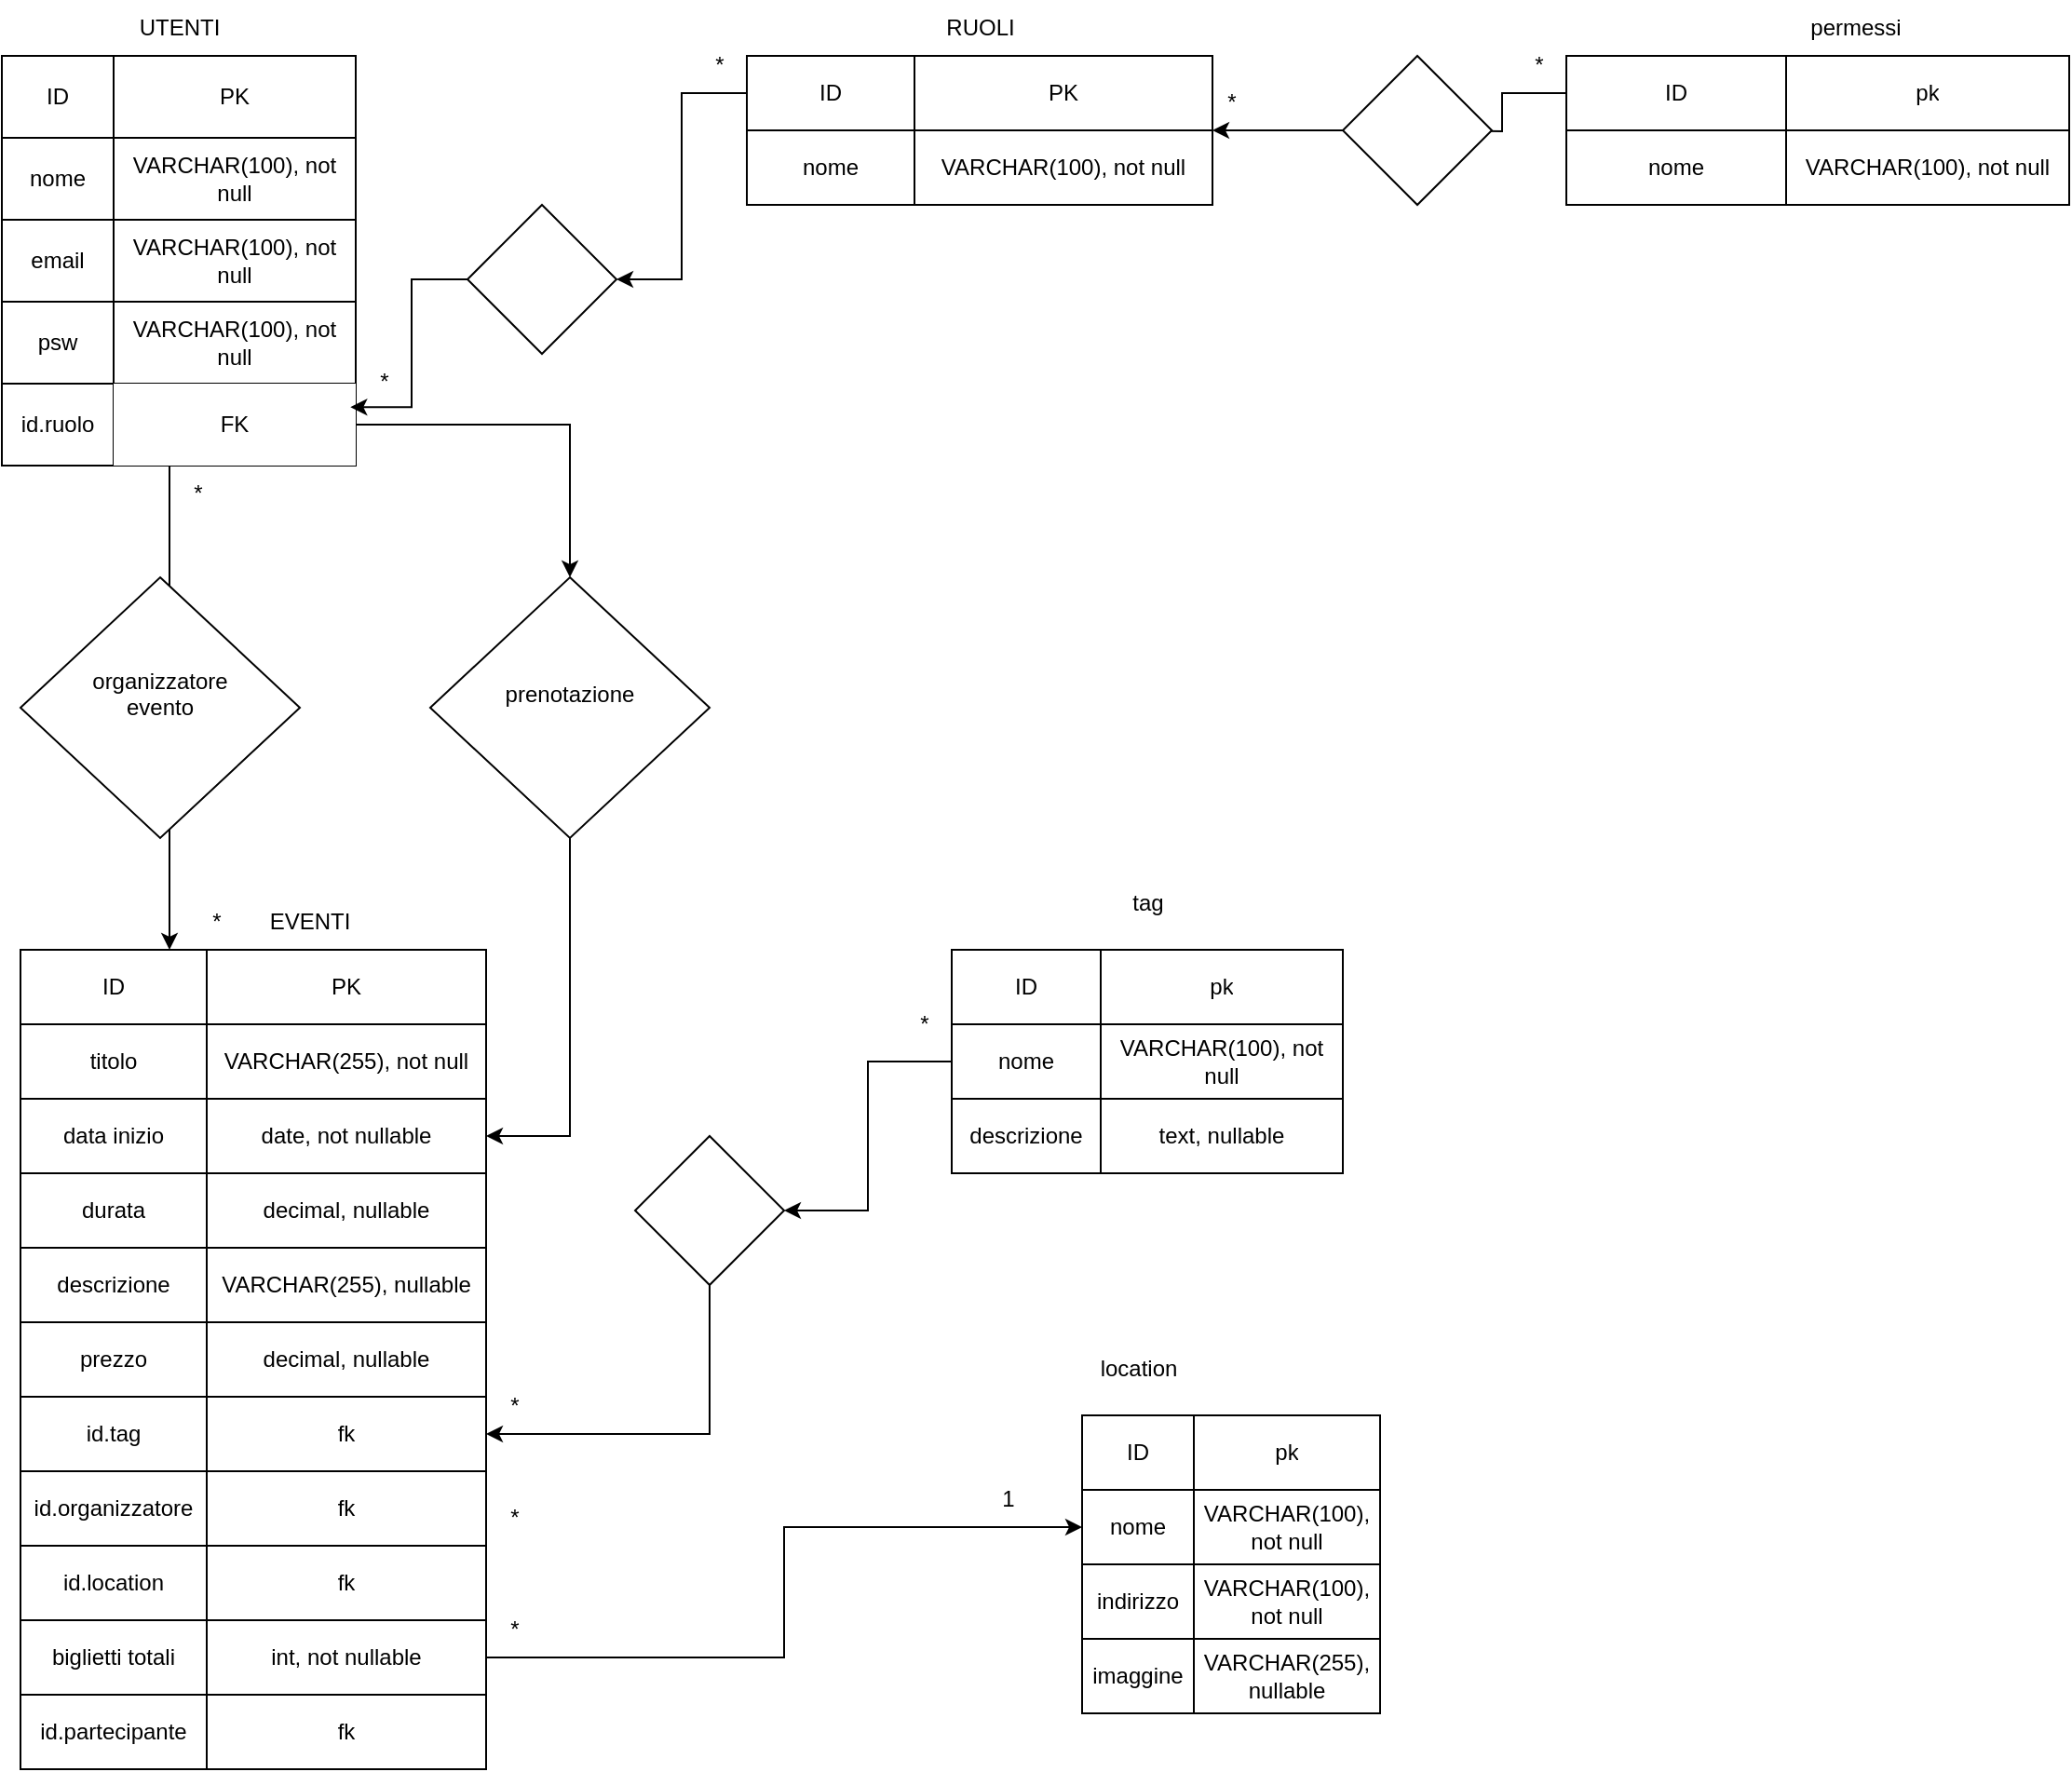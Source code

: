 <mxfile version="26.1.0">
  <diagram name="Pagina-1" id="uckCJ7SKmQ7LVwU3KDfm">
    <mxGraphModel dx="1207" dy="653" grid="1" gridSize="10" guides="1" tooltips="1" connect="1" arrows="1" fold="1" page="1" pageScale="1" pageWidth="827" pageHeight="1169" math="0" shadow="0">
      <root>
        <mxCell id="0" />
        <mxCell id="1" parent="0" />
        <mxCell id="7bP9xAwLrKqdI4EZrF-T-121" style="edgeStyle=orthogonalEdgeStyle;rounded=0;orthogonalLoop=1;jettySize=auto;html=1;entryX=0.32;entryY=0;entryDx=0;entryDy=0;entryPerimeter=0;" edge="1" parent="1" source="7bP9xAwLrKqdI4EZrF-T-1" target="7bP9xAwLrKqdI4EZrF-T-99">
          <mxGeometry relative="1" as="geometry">
            <mxPoint x="160" y="530" as="targetPoint" />
            <Array as="points">
              <mxPoint x="160" y="350" />
              <mxPoint x="160" y="350" />
            </Array>
          </mxGeometry>
        </mxCell>
        <mxCell id="7bP9xAwLrKqdI4EZrF-T-1" value="" style="shape=table;startSize=0;container=1;collapsible=0;childLayout=tableLayout;" vertex="1" parent="1">
          <mxGeometry x="70" y="80" width="190" height="220" as="geometry" />
        </mxCell>
        <mxCell id="7bP9xAwLrKqdI4EZrF-T-2" value="" style="shape=tableRow;horizontal=0;startSize=0;swimlaneHead=0;swimlaneBody=0;strokeColor=inherit;top=0;left=0;bottom=0;right=0;collapsible=0;dropTarget=0;fillColor=none;points=[[0,0.5],[1,0.5]];portConstraint=eastwest;" vertex="1" parent="7bP9xAwLrKqdI4EZrF-T-1">
          <mxGeometry width="190" height="44" as="geometry" />
        </mxCell>
        <mxCell id="7bP9xAwLrKqdI4EZrF-T-3" value="ID" style="shape=partialRectangle;html=1;whiteSpace=wrap;connectable=0;strokeColor=inherit;overflow=hidden;fillColor=none;top=0;left=0;bottom=0;right=0;pointerEvents=1;" vertex="1" parent="7bP9xAwLrKqdI4EZrF-T-2">
          <mxGeometry width="60" height="44" as="geometry">
            <mxRectangle width="60" height="44" as="alternateBounds" />
          </mxGeometry>
        </mxCell>
        <mxCell id="7bP9xAwLrKqdI4EZrF-T-4" value="PK" style="shape=partialRectangle;html=1;whiteSpace=wrap;connectable=0;strokeColor=inherit;overflow=hidden;fillColor=none;top=0;left=0;bottom=0;right=0;pointerEvents=1;" vertex="1" parent="7bP9xAwLrKqdI4EZrF-T-2">
          <mxGeometry x="60" width="130" height="44" as="geometry">
            <mxRectangle width="130" height="44" as="alternateBounds" />
          </mxGeometry>
        </mxCell>
        <mxCell id="7bP9xAwLrKqdI4EZrF-T-5" value="" style="shape=tableRow;horizontal=0;startSize=0;swimlaneHead=0;swimlaneBody=0;strokeColor=inherit;top=0;left=0;bottom=0;right=0;collapsible=0;dropTarget=0;fillColor=none;points=[[0,0.5],[1,0.5]];portConstraint=eastwest;" vertex="1" parent="7bP9xAwLrKqdI4EZrF-T-1">
          <mxGeometry y="44" width="190" height="44" as="geometry" />
        </mxCell>
        <mxCell id="7bP9xAwLrKqdI4EZrF-T-6" value="nome" style="shape=partialRectangle;html=1;whiteSpace=wrap;connectable=0;strokeColor=inherit;overflow=hidden;fillColor=none;top=0;left=0;bottom=0;right=0;pointerEvents=1;" vertex="1" parent="7bP9xAwLrKqdI4EZrF-T-5">
          <mxGeometry width="60" height="44" as="geometry">
            <mxRectangle width="60" height="44" as="alternateBounds" />
          </mxGeometry>
        </mxCell>
        <mxCell id="7bP9xAwLrKqdI4EZrF-T-7" value="VARCHAR(100), not null" style="shape=partialRectangle;html=1;whiteSpace=wrap;connectable=0;strokeColor=inherit;overflow=hidden;fillColor=none;top=0;left=0;bottom=0;right=0;pointerEvents=1;" vertex="1" parent="7bP9xAwLrKqdI4EZrF-T-5">
          <mxGeometry x="60" width="130" height="44" as="geometry">
            <mxRectangle width="130" height="44" as="alternateBounds" />
          </mxGeometry>
        </mxCell>
        <mxCell id="7bP9xAwLrKqdI4EZrF-T-8" value="" style="shape=tableRow;horizontal=0;startSize=0;swimlaneHead=0;swimlaneBody=0;strokeColor=inherit;top=0;left=0;bottom=0;right=0;collapsible=0;dropTarget=0;fillColor=none;points=[[0,0.5],[1,0.5]];portConstraint=eastwest;" vertex="1" parent="7bP9xAwLrKqdI4EZrF-T-1">
          <mxGeometry y="88" width="190" height="44" as="geometry" />
        </mxCell>
        <mxCell id="7bP9xAwLrKqdI4EZrF-T-9" value="email" style="shape=partialRectangle;html=1;whiteSpace=wrap;connectable=0;strokeColor=inherit;overflow=hidden;fillColor=none;top=0;left=0;bottom=0;right=0;pointerEvents=1;" vertex="1" parent="7bP9xAwLrKqdI4EZrF-T-8">
          <mxGeometry width="60" height="44" as="geometry">
            <mxRectangle width="60" height="44" as="alternateBounds" />
          </mxGeometry>
        </mxCell>
        <mxCell id="7bP9xAwLrKqdI4EZrF-T-10" value="VARCHAR(100), not null" style="shape=partialRectangle;html=1;whiteSpace=wrap;connectable=0;strokeColor=inherit;overflow=hidden;fillColor=none;top=0;left=0;bottom=0;right=0;pointerEvents=1;" vertex="1" parent="7bP9xAwLrKqdI4EZrF-T-8">
          <mxGeometry x="60" width="130" height="44" as="geometry">
            <mxRectangle width="130" height="44" as="alternateBounds" />
          </mxGeometry>
        </mxCell>
        <mxCell id="7bP9xAwLrKqdI4EZrF-T-11" value="" style="shape=tableRow;horizontal=0;startSize=0;swimlaneHead=0;swimlaneBody=0;strokeColor=inherit;top=0;left=0;bottom=0;right=0;collapsible=0;dropTarget=0;fillColor=none;points=[[0,0.5],[1,0.5]];portConstraint=eastwest;" vertex="1" parent="7bP9xAwLrKqdI4EZrF-T-1">
          <mxGeometry y="132" width="190" height="44" as="geometry" />
        </mxCell>
        <mxCell id="7bP9xAwLrKqdI4EZrF-T-12" value="psw" style="shape=partialRectangle;html=1;whiteSpace=wrap;connectable=0;strokeColor=inherit;overflow=hidden;fillColor=none;top=0;left=0;bottom=0;right=0;pointerEvents=1;" vertex="1" parent="7bP9xAwLrKqdI4EZrF-T-11">
          <mxGeometry width="60" height="44" as="geometry">
            <mxRectangle width="60" height="44" as="alternateBounds" />
          </mxGeometry>
        </mxCell>
        <mxCell id="7bP9xAwLrKqdI4EZrF-T-13" value="VARCHAR(100), not null" style="shape=partialRectangle;html=1;whiteSpace=wrap;connectable=0;strokeColor=inherit;overflow=hidden;fillColor=none;top=0;left=0;bottom=0;right=0;pointerEvents=1;" vertex="1" parent="7bP9xAwLrKqdI4EZrF-T-11">
          <mxGeometry x="60" width="130" height="44" as="geometry">
            <mxRectangle width="130" height="44" as="alternateBounds" />
          </mxGeometry>
        </mxCell>
        <mxCell id="7bP9xAwLrKqdI4EZrF-T-14" value="" style="shape=tableRow;horizontal=0;startSize=0;swimlaneHead=0;swimlaneBody=0;strokeColor=inherit;top=0;left=0;bottom=0;right=0;collapsible=0;dropTarget=0;fillColor=none;points=[[0,0.5],[1,0.5]];portConstraint=eastwest;" vertex="1" parent="7bP9xAwLrKqdI4EZrF-T-1">
          <mxGeometry y="176" width="190" height="44" as="geometry" />
        </mxCell>
        <mxCell id="7bP9xAwLrKqdI4EZrF-T-15" value="id.ruolo" style="shape=partialRectangle;html=1;whiteSpace=wrap;connectable=0;strokeColor=inherit;overflow=hidden;fillColor=none;top=0;left=0;bottom=0;right=0;pointerEvents=1;" vertex="1" parent="7bP9xAwLrKqdI4EZrF-T-14">
          <mxGeometry width="60" height="44" as="geometry">
            <mxRectangle width="60" height="44" as="alternateBounds" />
          </mxGeometry>
        </mxCell>
        <mxCell id="7bP9xAwLrKqdI4EZrF-T-16" value="FK" style="shape=partialRectangle;html=1;whiteSpace=wrap;connectable=0;overflow=hidden;top=0;left=0;bottom=0;right=0;pointerEvents=1;" vertex="1" parent="7bP9xAwLrKqdI4EZrF-T-14">
          <mxGeometry x="60" width="130" height="44" as="geometry">
            <mxRectangle width="130" height="44" as="alternateBounds" />
          </mxGeometry>
        </mxCell>
        <mxCell id="7bP9xAwLrKqdI4EZrF-T-17" value="UTENTI" style="text;html=1;align=center;verticalAlign=middle;resizable=0;points=[];autosize=1;strokeColor=none;fillColor=none;" vertex="1" parent="1">
          <mxGeometry x="130" y="50" width="70" height="30" as="geometry" />
        </mxCell>
        <mxCell id="7bP9xAwLrKqdI4EZrF-T-27" value="" style="shape=table;startSize=0;container=1;collapsible=0;childLayout=tableLayout;" vertex="1" parent="1">
          <mxGeometry x="470" y="80" width="250" height="80" as="geometry" />
        </mxCell>
        <mxCell id="7bP9xAwLrKqdI4EZrF-T-28" value="" style="shape=tableRow;horizontal=0;startSize=0;swimlaneHead=0;swimlaneBody=0;strokeColor=inherit;top=0;left=0;bottom=0;right=0;collapsible=0;dropTarget=0;fillColor=none;points=[[0,0.5],[1,0.5]];portConstraint=eastwest;" vertex="1" parent="7bP9xAwLrKqdI4EZrF-T-27">
          <mxGeometry width="250" height="40" as="geometry" />
        </mxCell>
        <mxCell id="7bP9xAwLrKqdI4EZrF-T-29" value="ID" style="shape=partialRectangle;html=1;whiteSpace=wrap;connectable=0;strokeColor=inherit;overflow=hidden;fillColor=none;top=0;left=0;bottom=0;right=0;pointerEvents=1;" vertex="1" parent="7bP9xAwLrKqdI4EZrF-T-28">
          <mxGeometry width="90" height="40" as="geometry">
            <mxRectangle width="90" height="40" as="alternateBounds" />
          </mxGeometry>
        </mxCell>
        <mxCell id="7bP9xAwLrKqdI4EZrF-T-30" value="PK" style="shape=partialRectangle;html=1;whiteSpace=wrap;connectable=0;strokeColor=inherit;overflow=hidden;fillColor=none;top=0;left=0;bottom=0;right=0;pointerEvents=1;" vertex="1" parent="7bP9xAwLrKqdI4EZrF-T-28">
          <mxGeometry x="90" width="160" height="40" as="geometry">
            <mxRectangle width="160" height="40" as="alternateBounds" />
          </mxGeometry>
        </mxCell>
        <mxCell id="7bP9xAwLrKqdI4EZrF-T-56" style="shape=tableRow;horizontal=0;startSize=0;swimlaneHead=0;swimlaneBody=0;strokeColor=inherit;top=0;left=0;bottom=0;right=0;collapsible=0;dropTarget=0;fillColor=none;points=[[0,0.5],[1,0.5]];portConstraint=eastwest;" vertex="1" parent="7bP9xAwLrKqdI4EZrF-T-27">
          <mxGeometry y="40" width="250" height="40" as="geometry" />
        </mxCell>
        <mxCell id="7bP9xAwLrKqdI4EZrF-T-57" value="nome" style="shape=partialRectangle;html=1;whiteSpace=wrap;connectable=0;strokeColor=inherit;overflow=hidden;fillColor=none;top=0;left=0;bottom=0;right=0;pointerEvents=1;" vertex="1" parent="7bP9xAwLrKqdI4EZrF-T-56">
          <mxGeometry width="90" height="40" as="geometry">
            <mxRectangle width="90" height="40" as="alternateBounds" />
          </mxGeometry>
        </mxCell>
        <mxCell id="7bP9xAwLrKqdI4EZrF-T-58" value="VARCHAR(100), not null" style="shape=partialRectangle;html=1;whiteSpace=wrap;connectable=0;strokeColor=inherit;overflow=hidden;fillColor=none;top=0;left=0;bottom=0;right=0;pointerEvents=1;" vertex="1" parent="7bP9xAwLrKqdI4EZrF-T-56">
          <mxGeometry x="90" width="160" height="40" as="geometry">
            <mxRectangle width="160" height="40" as="alternateBounds" />
          </mxGeometry>
        </mxCell>
        <mxCell id="7bP9xAwLrKqdI4EZrF-T-49" value="RUOLI" style="text;html=1;align=center;verticalAlign=middle;resizable=0;points=[];autosize=1;strokeColor=none;fillColor=none;" vertex="1" parent="1">
          <mxGeometry x="565" y="50" width="60" height="30" as="geometry" />
        </mxCell>
        <mxCell id="7bP9xAwLrKqdI4EZrF-T-50" style="edgeStyle=orthogonalEdgeStyle;rounded=0;orthogonalLoop=1;jettySize=auto;html=1;entryX=0.985;entryY=0.287;entryDx=0;entryDy=0;entryPerimeter=0;exitX=0;exitY=0.5;exitDx=0;exitDy=0;" edge="1" parent="1" source="7bP9xAwLrKqdI4EZrF-T-54" target="7bP9xAwLrKqdI4EZrF-T-14">
          <mxGeometry relative="1" as="geometry" />
        </mxCell>
        <mxCell id="7bP9xAwLrKqdI4EZrF-T-51" value="*" style="text;html=1;align=center;verticalAlign=middle;resizable=0;points=[];autosize=1;strokeColor=none;fillColor=none;" vertex="1" parent="1">
          <mxGeometry x="440" y="70" width="30" height="30" as="geometry" />
        </mxCell>
        <mxCell id="7bP9xAwLrKqdI4EZrF-T-52" value="*" style="text;html=1;align=center;verticalAlign=middle;resizable=0;points=[];autosize=1;strokeColor=none;fillColor=none;" vertex="1" parent="1">
          <mxGeometry x="260" y="240" width="30" height="30" as="geometry" />
        </mxCell>
        <mxCell id="7bP9xAwLrKqdI4EZrF-T-55" value="" style="edgeStyle=orthogonalEdgeStyle;rounded=0;orthogonalLoop=1;jettySize=auto;html=1;entryX=1;entryY=0.5;entryDx=0;entryDy=0;exitX=0;exitY=0.5;exitDx=0;exitDy=0;" edge="1" parent="1" source="7bP9xAwLrKqdI4EZrF-T-28" target="7bP9xAwLrKqdI4EZrF-T-54">
          <mxGeometry relative="1" as="geometry">
            <mxPoint x="450" y="100" as="sourcePoint" />
            <mxPoint x="257" y="269" as="targetPoint" />
          </mxGeometry>
        </mxCell>
        <mxCell id="7bP9xAwLrKqdI4EZrF-T-54" value="" style="rhombus;whiteSpace=wrap;html=1;" vertex="1" parent="1">
          <mxGeometry x="320" y="160" width="80" height="80" as="geometry" />
        </mxCell>
        <mxCell id="7bP9xAwLrKqdI4EZrF-T-74" value="" style="shape=table;startSize=0;container=1;collapsible=0;childLayout=tableLayout;" vertex="1" parent="1">
          <mxGeometry x="910" y="80" width="270" height="80" as="geometry" />
        </mxCell>
        <mxCell id="7bP9xAwLrKqdI4EZrF-T-75" value="" style="shape=tableRow;horizontal=0;startSize=0;swimlaneHead=0;swimlaneBody=0;strokeColor=inherit;top=0;left=0;bottom=0;right=0;collapsible=0;dropTarget=0;fillColor=none;points=[[0,0.5],[1,0.5]];portConstraint=eastwest;" vertex="1" parent="7bP9xAwLrKqdI4EZrF-T-74">
          <mxGeometry width="270" height="40" as="geometry" />
        </mxCell>
        <mxCell id="7bP9xAwLrKqdI4EZrF-T-76" value="ID" style="shape=partialRectangle;html=1;whiteSpace=wrap;connectable=0;strokeColor=inherit;overflow=hidden;fillColor=none;top=0;left=0;bottom=0;right=0;pointerEvents=1;" vertex="1" parent="7bP9xAwLrKqdI4EZrF-T-75">
          <mxGeometry width="118" height="40" as="geometry">
            <mxRectangle width="118" height="40" as="alternateBounds" />
          </mxGeometry>
        </mxCell>
        <mxCell id="7bP9xAwLrKqdI4EZrF-T-134" value="pk" style="shape=partialRectangle;html=1;whiteSpace=wrap;connectable=0;strokeColor=inherit;overflow=hidden;fillColor=none;top=0;left=0;bottom=0;right=0;pointerEvents=1;" vertex="1" parent="7bP9xAwLrKqdI4EZrF-T-75">
          <mxGeometry x="118" width="152" height="40" as="geometry">
            <mxRectangle width="152" height="40" as="alternateBounds" />
          </mxGeometry>
        </mxCell>
        <mxCell id="7bP9xAwLrKqdI4EZrF-T-78" value="" style="shape=tableRow;horizontal=0;startSize=0;swimlaneHead=0;swimlaneBody=0;strokeColor=inherit;top=0;left=0;bottom=0;right=0;collapsible=0;dropTarget=0;fillColor=none;points=[[0,0.5],[1,0.5]];portConstraint=eastwest;" vertex="1" parent="7bP9xAwLrKqdI4EZrF-T-74">
          <mxGeometry y="40" width="270" height="40" as="geometry" />
        </mxCell>
        <mxCell id="7bP9xAwLrKqdI4EZrF-T-79" value="nome" style="shape=partialRectangle;html=1;whiteSpace=wrap;connectable=0;strokeColor=inherit;overflow=hidden;fillColor=none;top=0;left=0;bottom=0;right=0;pointerEvents=1;" vertex="1" parent="7bP9xAwLrKqdI4EZrF-T-78">
          <mxGeometry width="118" height="40" as="geometry">
            <mxRectangle width="118" height="40" as="alternateBounds" />
          </mxGeometry>
        </mxCell>
        <mxCell id="7bP9xAwLrKqdI4EZrF-T-135" value="VARCHAR(100), not null" style="shape=partialRectangle;html=1;whiteSpace=wrap;connectable=0;strokeColor=inherit;overflow=hidden;fillColor=none;top=0;left=0;bottom=0;right=0;pointerEvents=1;" vertex="1" parent="7bP9xAwLrKqdI4EZrF-T-78">
          <mxGeometry x="118" width="152" height="40" as="geometry">
            <mxRectangle width="152" height="40" as="alternateBounds" />
          </mxGeometry>
        </mxCell>
        <mxCell id="7bP9xAwLrKqdI4EZrF-T-91" value="permessi" style="text;html=1;align=center;verticalAlign=middle;resizable=0;points=[];autosize=1;strokeColor=none;fillColor=none;" vertex="1" parent="1">
          <mxGeometry x="1030" y="50" width="70" height="30" as="geometry" />
        </mxCell>
        <mxCell id="7bP9xAwLrKqdI4EZrF-T-98" value="" style="shape=table;startSize=0;container=1;collapsible=0;childLayout=tableLayout;" vertex="1" parent="1">
          <mxGeometry x="80" y="560" width="250" height="440" as="geometry" />
        </mxCell>
        <mxCell id="7bP9xAwLrKqdI4EZrF-T-99" value="" style="shape=tableRow;horizontal=0;startSize=0;swimlaneHead=0;swimlaneBody=0;strokeColor=inherit;top=0;left=0;bottom=0;right=0;collapsible=0;dropTarget=0;fillColor=none;points=[[0,0.5],[1,0.5]];portConstraint=eastwest;" vertex="1" parent="7bP9xAwLrKqdI4EZrF-T-98">
          <mxGeometry width="250" height="40" as="geometry" />
        </mxCell>
        <mxCell id="7bP9xAwLrKqdI4EZrF-T-100" value="ID" style="shape=partialRectangle;html=1;whiteSpace=wrap;connectable=0;strokeColor=inherit;overflow=hidden;fillColor=none;top=0;left=0;bottom=0;right=0;pointerEvents=1;" vertex="1" parent="7bP9xAwLrKqdI4EZrF-T-99">
          <mxGeometry width="100" height="40" as="geometry">
            <mxRectangle width="100" height="40" as="alternateBounds" />
          </mxGeometry>
        </mxCell>
        <mxCell id="7bP9xAwLrKqdI4EZrF-T-101" value="PK" style="shape=partialRectangle;html=1;whiteSpace=wrap;connectable=0;strokeColor=inherit;overflow=hidden;fillColor=none;top=0;left=0;bottom=0;right=0;pointerEvents=1;" vertex="1" parent="7bP9xAwLrKqdI4EZrF-T-99">
          <mxGeometry x="100" width="150" height="40" as="geometry">
            <mxRectangle width="150" height="40" as="alternateBounds" />
          </mxGeometry>
        </mxCell>
        <mxCell id="7bP9xAwLrKqdI4EZrF-T-102" value="" style="shape=tableRow;horizontal=0;startSize=0;swimlaneHead=0;swimlaneBody=0;strokeColor=inherit;top=0;left=0;bottom=0;right=0;collapsible=0;dropTarget=0;fillColor=none;points=[[0,0.5],[1,0.5]];portConstraint=eastwest;" vertex="1" parent="7bP9xAwLrKqdI4EZrF-T-98">
          <mxGeometry y="40" width="250" height="40" as="geometry" />
        </mxCell>
        <mxCell id="7bP9xAwLrKqdI4EZrF-T-103" value="titolo" style="shape=partialRectangle;html=1;whiteSpace=wrap;connectable=0;strokeColor=inherit;overflow=hidden;fillColor=none;top=0;left=0;bottom=0;right=0;pointerEvents=1;" vertex="1" parent="7bP9xAwLrKqdI4EZrF-T-102">
          <mxGeometry width="100" height="40" as="geometry">
            <mxRectangle width="100" height="40" as="alternateBounds" />
          </mxGeometry>
        </mxCell>
        <mxCell id="7bP9xAwLrKqdI4EZrF-T-104" value="VARCHAR(255), not null" style="shape=partialRectangle;html=1;whiteSpace=wrap;connectable=0;strokeColor=inherit;overflow=hidden;fillColor=none;top=0;left=0;bottom=0;right=0;pointerEvents=1;" vertex="1" parent="7bP9xAwLrKqdI4EZrF-T-102">
          <mxGeometry x="100" width="150" height="40" as="geometry">
            <mxRectangle width="150" height="40" as="alternateBounds" />
          </mxGeometry>
        </mxCell>
        <mxCell id="7bP9xAwLrKqdI4EZrF-T-105" value="" style="shape=tableRow;horizontal=0;startSize=0;swimlaneHead=0;swimlaneBody=0;strokeColor=inherit;top=0;left=0;bottom=0;right=0;collapsible=0;dropTarget=0;fillColor=none;points=[[0,0.5],[1,0.5]];portConstraint=eastwest;" vertex="1" parent="7bP9xAwLrKqdI4EZrF-T-98">
          <mxGeometry y="80" width="250" height="40" as="geometry" />
        </mxCell>
        <mxCell id="7bP9xAwLrKqdI4EZrF-T-106" value="data inizio" style="shape=partialRectangle;html=1;whiteSpace=wrap;connectable=0;strokeColor=inherit;overflow=hidden;fillColor=none;top=0;left=0;bottom=0;right=0;pointerEvents=1;" vertex="1" parent="7bP9xAwLrKqdI4EZrF-T-105">
          <mxGeometry width="100" height="40" as="geometry">
            <mxRectangle width="100" height="40" as="alternateBounds" />
          </mxGeometry>
        </mxCell>
        <mxCell id="7bP9xAwLrKqdI4EZrF-T-107" value="date, not nullable" style="shape=partialRectangle;html=1;whiteSpace=wrap;connectable=0;strokeColor=inherit;overflow=hidden;fillColor=none;top=0;left=0;bottom=0;right=0;pointerEvents=1;" vertex="1" parent="7bP9xAwLrKqdI4EZrF-T-105">
          <mxGeometry x="100" width="150" height="40" as="geometry">
            <mxRectangle width="150" height="40" as="alternateBounds" />
          </mxGeometry>
        </mxCell>
        <mxCell id="7bP9xAwLrKqdI4EZrF-T-108" value="" style="shape=tableRow;horizontal=0;startSize=0;swimlaneHead=0;swimlaneBody=0;strokeColor=inherit;top=0;left=0;bottom=0;right=0;collapsible=0;dropTarget=0;fillColor=none;points=[[0,0.5],[1,0.5]];portConstraint=eastwest;" vertex="1" parent="7bP9xAwLrKqdI4EZrF-T-98">
          <mxGeometry y="120" width="250" height="40" as="geometry" />
        </mxCell>
        <mxCell id="7bP9xAwLrKqdI4EZrF-T-109" value="durata" style="shape=partialRectangle;html=1;whiteSpace=wrap;connectable=0;strokeColor=inherit;overflow=hidden;fillColor=none;top=0;left=0;bottom=0;right=0;pointerEvents=1;" vertex="1" parent="7bP9xAwLrKqdI4EZrF-T-108">
          <mxGeometry width="100" height="40" as="geometry">
            <mxRectangle width="100" height="40" as="alternateBounds" />
          </mxGeometry>
        </mxCell>
        <mxCell id="7bP9xAwLrKqdI4EZrF-T-110" value="decimal, nullable" style="shape=partialRectangle;html=1;whiteSpace=wrap;connectable=0;strokeColor=inherit;overflow=hidden;fillColor=none;top=0;left=0;bottom=0;right=0;pointerEvents=1;" vertex="1" parent="7bP9xAwLrKqdI4EZrF-T-108">
          <mxGeometry x="100" width="150" height="40" as="geometry">
            <mxRectangle width="150" height="40" as="alternateBounds" />
          </mxGeometry>
        </mxCell>
        <mxCell id="7bP9xAwLrKqdI4EZrF-T-111" value="" style="shape=tableRow;horizontal=0;startSize=0;swimlaneHead=0;swimlaneBody=0;strokeColor=inherit;top=0;left=0;bottom=0;right=0;collapsible=0;dropTarget=0;fillColor=none;points=[[0,0.5],[1,0.5]];portConstraint=eastwest;" vertex="1" parent="7bP9xAwLrKqdI4EZrF-T-98">
          <mxGeometry y="160" width="250" height="40" as="geometry" />
        </mxCell>
        <mxCell id="7bP9xAwLrKqdI4EZrF-T-112" value="descrizione" style="shape=partialRectangle;html=1;whiteSpace=wrap;connectable=0;strokeColor=inherit;overflow=hidden;fillColor=none;top=0;left=0;bottom=0;right=0;pointerEvents=1;" vertex="1" parent="7bP9xAwLrKqdI4EZrF-T-111">
          <mxGeometry width="100" height="40" as="geometry">
            <mxRectangle width="100" height="40" as="alternateBounds" />
          </mxGeometry>
        </mxCell>
        <mxCell id="7bP9xAwLrKqdI4EZrF-T-113" value="VARCHAR(255), nullable" style="shape=partialRectangle;html=1;whiteSpace=wrap;connectable=0;strokeColor=inherit;overflow=hidden;fillColor=none;top=0;left=0;bottom=0;right=0;pointerEvents=1;" vertex="1" parent="7bP9xAwLrKqdI4EZrF-T-111">
          <mxGeometry x="100" width="150" height="40" as="geometry">
            <mxRectangle width="150" height="40" as="alternateBounds" />
          </mxGeometry>
        </mxCell>
        <mxCell id="7bP9xAwLrKqdI4EZrF-T-114" value="" style="shape=tableRow;horizontal=0;startSize=0;swimlaneHead=0;swimlaneBody=0;strokeColor=inherit;top=0;left=0;bottom=0;right=0;collapsible=0;dropTarget=0;fillColor=none;points=[[0,0.5],[1,0.5]];portConstraint=eastwest;" vertex="1" parent="7bP9xAwLrKqdI4EZrF-T-98">
          <mxGeometry y="200" width="250" height="40" as="geometry" />
        </mxCell>
        <mxCell id="7bP9xAwLrKqdI4EZrF-T-115" value="prezzo" style="shape=partialRectangle;html=1;whiteSpace=wrap;connectable=0;strokeColor=inherit;overflow=hidden;fillColor=none;top=0;left=0;bottom=0;right=0;pointerEvents=1;" vertex="1" parent="7bP9xAwLrKqdI4EZrF-T-114">
          <mxGeometry width="100" height="40" as="geometry">
            <mxRectangle width="100" height="40" as="alternateBounds" />
          </mxGeometry>
        </mxCell>
        <mxCell id="7bP9xAwLrKqdI4EZrF-T-116" value="decimal, nullable" style="shape=partialRectangle;html=1;whiteSpace=wrap;connectable=0;strokeColor=inherit;overflow=hidden;fillColor=none;top=0;left=0;bottom=0;right=0;pointerEvents=1;" vertex="1" parent="7bP9xAwLrKqdI4EZrF-T-114">
          <mxGeometry x="100" width="150" height="40" as="geometry">
            <mxRectangle width="150" height="40" as="alternateBounds" />
          </mxGeometry>
        </mxCell>
        <mxCell id="7bP9xAwLrKqdI4EZrF-T-118" style="shape=tableRow;horizontal=0;startSize=0;swimlaneHead=0;swimlaneBody=0;strokeColor=inherit;top=0;left=0;bottom=0;right=0;collapsible=0;dropTarget=0;fillColor=none;points=[[0,0.5],[1,0.5]];portConstraint=eastwest;" vertex="1" parent="7bP9xAwLrKqdI4EZrF-T-98">
          <mxGeometry y="240" width="250" height="40" as="geometry" />
        </mxCell>
        <mxCell id="7bP9xAwLrKqdI4EZrF-T-119" value="id.tag" style="shape=partialRectangle;html=1;whiteSpace=wrap;connectable=0;strokeColor=inherit;overflow=hidden;fillColor=none;top=0;left=0;bottom=0;right=0;pointerEvents=1;" vertex="1" parent="7bP9xAwLrKqdI4EZrF-T-118">
          <mxGeometry width="100" height="40" as="geometry">
            <mxRectangle width="100" height="40" as="alternateBounds" />
          </mxGeometry>
        </mxCell>
        <mxCell id="7bP9xAwLrKqdI4EZrF-T-120" value="fk" style="shape=partialRectangle;html=1;whiteSpace=wrap;connectable=0;strokeColor=inherit;overflow=hidden;fillColor=none;top=0;left=0;bottom=0;right=0;pointerEvents=1;" vertex="1" parent="7bP9xAwLrKqdI4EZrF-T-118">
          <mxGeometry x="100" width="150" height="40" as="geometry">
            <mxRectangle width="150" height="40" as="alternateBounds" />
          </mxGeometry>
        </mxCell>
        <mxCell id="7bP9xAwLrKqdI4EZrF-T-122" style="shape=tableRow;horizontal=0;startSize=0;swimlaneHead=0;swimlaneBody=0;strokeColor=inherit;top=0;left=0;bottom=0;right=0;collapsible=0;dropTarget=0;fillColor=none;points=[[0,0.5],[1,0.5]];portConstraint=eastwest;" vertex="1" parent="7bP9xAwLrKqdI4EZrF-T-98">
          <mxGeometry y="280" width="250" height="40" as="geometry" />
        </mxCell>
        <mxCell id="7bP9xAwLrKqdI4EZrF-T-123" value="id.organizzatore" style="shape=partialRectangle;html=1;whiteSpace=wrap;connectable=0;strokeColor=inherit;overflow=hidden;fillColor=none;top=0;left=0;bottom=0;right=0;pointerEvents=1;" vertex="1" parent="7bP9xAwLrKqdI4EZrF-T-122">
          <mxGeometry width="100" height="40" as="geometry">
            <mxRectangle width="100" height="40" as="alternateBounds" />
          </mxGeometry>
        </mxCell>
        <mxCell id="7bP9xAwLrKqdI4EZrF-T-124" value="fk" style="shape=partialRectangle;html=1;whiteSpace=wrap;connectable=0;strokeColor=inherit;overflow=hidden;fillColor=none;top=0;left=0;bottom=0;right=0;pointerEvents=1;" vertex="1" parent="7bP9xAwLrKqdI4EZrF-T-122">
          <mxGeometry x="100" width="150" height="40" as="geometry">
            <mxRectangle width="150" height="40" as="alternateBounds" />
          </mxGeometry>
        </mxCell>
        <mxCell id="7bP9xAwLrKqdI4EZrF-T-125" style="shape=tableRow;horizontal=0;startSize=0;swimlaneHead=0;swimlaneBody=0;strokeColor=inherit;top=0;left=0;bottom=0;right=0;collapsible=0;dropTarget=0;fillColor=none;points=[[0,0.5],[1,0.5]];portConstraint=eastwest;" vertex="1" parent="7bP9xAwLrKqdI4EZrF-T-98">
          <mxGeometry y="320" width="250" height="40" as="geometry" />
        </mxCell>
        <mxCell id="7bP9xAwLrKqdI4EZrF-T-126" value="id.location" style="shape=partialRectangle;html=1;whiteSpace=wrap;connectable=0;strokeColor=inherit;overflow=hidden;fillColor=none;top=0;left=0;bottom=0;right=0;pointerEvents=1;" vertex="1" parent="7bP9xAwLrKqdI4EZrF-T-125">
          <mxGeometry width="100" height="40" as="geometry">
            <mxRectangle width="100" height="40" as="alternateBounds" />
          </mxGeometry>
        </mxCell>
        <mxCell id="7bP9xAwLrKqdI4EZrF-T-127" value="fk" style="shape=partialRectangle;html=1;whiteSpace=wrap;connectable=0;strokeColor=inherit;overflow=hidden;fillColor=none;top=0;left=0;bottom=0;right=0;pointerEvents=1;" vertex="1" parent="7bP9xAwLrKqdI4EZrF-T-125">
          <mxGeometry x="100" width="150" height="40" as="geometry">
            <mxRectangle width="150" height="40" as="alternateBounds" />
          </mxGeometry>
        </mxCell>
        <mxCell id="7bP9xAwLrKqdI4EZrF-T-128" style="shape=tableRow;horizontal=0;startSize=0;swimlaneHead=0;swimlaneBody=0;strokeColor=inherit;top=0;left=0;bottom=0;right=0;collapsible=0;dropTarget=0;fillColor=none;points=[[0,0.5],[1,0.5]];portConstraint=eastwest;" vertex="1" parent="7bP9xAwLrKqdI4EZrF-T-98">
          <mxGeometry y="360" width="250" height="40" as="geometry" />
        </mxCell>
        <mxCell id="7bP9xAwLrKqdI4EZrF-T-129" value="biglietti totali" style="shape=partialRectangle;html=1;whiteSpace=wrap;connectable=0;strokeColor=inherit;overflow=hidden;fillColor=none;top=0;left=0;bottom=0;right=0;pointerEvents=1;" vertex="1" parent="7bP9xAwLrKqdI4EZrF-T-128">
          <mxGeometry width="100" height="40" as="geometry">
            <mxRectangle width="100" height="40" as="alternateBounds" />
          </mxGeometry>
        </mxCell>
        <mxCell id="7bP9xAwLrKqdI4EZrF-T-130" value="int, not nullable" style="shape=partialRectangle;html=1;whiteSpace=wrap;connectable=0;strokeColor=inherit;overflow=hidden;fillColor=none;top=0;left=0;bottom=0;right=0;pointerEvents=1;" vertex="1" parent="7bP9xAwLrKqdI4EZrF-T-128">
          <mxGeometry x="100" width="150" height="40" as="geometry">
            <mxRectangle width="150" height="40" as="alternateBounds" />
          </mxGeometry>
        </mxCell>
        <mxCell id="7bP9xAwLrKqdI4EZrF-T-218" style="shape=tableRow;horizontal=0;startSize=0;swimlaneHead=0;swimlaneBody=0;strokeColor=inherit;top=0;left=0;bottom=0;right=0;collapsible=0;dropTarget=0;fillColor=none;points=[[0,0.5],[1,0.5]];portConstraint=eastwest;" vertex="1" parent="7bP9xAwLrKqdI4EZrF-T-98">
          <mxGeometry y="400" width="250" height="40" as="geometry" />
        </mxCell>
        <mxCell id="7bP9xAwLrKqdI4EZrF-T-219" value="id.partecipante" style="shape=partialRectangle;html=1;whiteSpace=wrap;connectable=0;strokeColor=inherit;overflow=hidden;fillColor=none;top=0;left=0;bottom=0;right=0;pointerEvents=1;" vertex="1" parent="7bP9xAwLrKqdI4EZrF-T-218">
          <mxGeometry width="100" height="40" as="geometry">
            <mxRectangle width="100" height="40" as="alternateBounds" />
          </mxGeometry>
        </mxCell>
        <mxCell id="7bP9xAwLrKqdI4EZrF-T-220" value="fk" style="shape=partialRectangle;html=1;whiteSpace=wrap;connectable=0;strokeColor=inherit;overflow=hidden;fillColor=none;top=0;left=0;bottom=0;right=0;pointerEvents=1;" vertex="1" parent="7bP9xAwLrKqdI4EZrF-T-218">
          <mxGeometry x="100" width="150" height="40" as="geometry">
            <mxRectangle width="150" height="40" as="alternateBounds" />
          </mxGeometry>
        </mxCell>
        <mxCell id="7bP9xAwLrKqdI4EZrF-T-117" value="EVENTI" style="text;html=1;align=center;verticalAlign=middle;resizable=0;points=[];autosize=1;strokeColor=none;fillColor=none;" vertex="1" parent="1">
          <mxGeometry x="200" y="530" width="70" height="30" as="geometry" />
        </mxCell>
        <mxCell id="7bP9xAwLrKqdI4EZrF-T-131" value="*" style="text;html=1;align=center;verticalAlign=middle;resizable=0;points=[];autosize=1;strokeColor=none;fillColor=none;" vertex="1" parent="1">
          <mxGeometry x="170" y="530" width="30" height="30" as="geometry" />
        </mxCell>
        <mxCell id="7bP9xAwLrKqdI4EZrF-T-132" value="organizzatore&lt;div&gt;evento&lt;/div&gt;&lt;div&gt;&lt;br&gt;&lt;/div&gt;" style="rhombus;whiteSpace=wrap;html=1;" vertex="1" parent="1">
          <mxGeometry x="80" y="360" width="150" height="140" as="geometry" />
        </mxCell>
        <mxCell id="7bP9xAwLrKqdI4EZrF-T-133" value="*" style="text;html=1;align=center;verticalAlign=middle;resizable=0;points=[];autosize=1;strokeColor=none;fillColor=none;" vertex="1" parent="1">
          <mxGeometry x="160" y="300" width="30" height="30" as="geometry" />
        </mxCell>
        <mxCell id="7bP9xAwLrKqdI4EZrF-T-136" style="edgeStyle=orthogonalEdgeStyle;rounded=0;orthogonalLoop=1;jettySize=auto;html=1;" edge="1" parent="1" source="7bP9xAwLrKqdI4EZrF-T-75">
          <mxGeometry relative="1" as="geometry">
            <mxPoint x="840" y="120" as="targetPoint" />
          </mxGeometry>
        </mxCell>
        <mxCell id="7bP9xAwLrKqdI4EZrF-T-137" value="" style="rhombus;whiteSpace=wrap;html=1;" vertex="1" parent="1">
          <mxGeometry x="790" y="80" width="80" height="80" as="geometry" />
        </mxCell>
        <mxCell id="7bP9xAwLrKqdI4EZrF-T-138" style="edgeStyle=orthogonalEdgeStyle;rounded=0;orthogonalLoop=1;jettySize=auto;html=1;entryX=1;entryY=0;entryDx=0;entryDy=0;entryPerimeter=0;" edge="1" parent="1" source="7bP9xAwLrKqdI4EZrF-T-137" target="7bP9xAwLrKqdI4EZrF-T-56">
          <mxGeometry relative="1" as="geometry">
            <Array as="points">
              <mxPoint x="740" y="120" />
              <mxPoint x="740" y="120" />
            </Array>
          </mxGeometry>
        </mxCell>
        <mxCell id="7bP9xAwLrKqdI4EZrF-T-156" style="edgeStyle=orthogonalEdgeStyle;rounded=0;orthogonalLoop=1;jettySize=auto;html=1;entryX=1;entryY=0.5;entryDx=0;entryDy=0;" edge="1" parent="1" source="7bP9xAwLrKqdI4EZrF-T-158" target="7bP9xAwLrKqdI4EZrF-T-118">
          <mxGeometry relative="1" as="geometry">
            <mxPoint x="390" y="830" as="targetPoint" />
          </mxGeometry>
        </mxCell>
        <mxCell id="7bP9xAwLrKqdI4EZrF-T-139" value="" style="shape=table;startSize=0;container=1;collapsible=0;childLayout=tableLayout;" vertex="1" parent="1">
          <mxGeometry x="580" y="560" width="210" height="120" as="geometry" />
        </mxCell>
        <mxCell id="7bP9xAwLrKqdI4EZrF-T-140" value="" style="shape=tableRow;horizontal=0;startSize=0;swimlaneHead=0;swimlaneBody=0;strokeColor=inherit;top=0;left=0;bottom=0;right=0;collapsible=0;dropTarget=0;fillColor=none;points=[[0,0.5],[1,0.5]];portConstraint=eastwest;" vertex="1" parent="7bP9xAwLrKqdI4EZrF-T-139">
          <mxGeometry width="210" height="40" as="geometry" />
        </mxCell>
        <mxCell id="7bP9xAwLrKqdI4EZrF-T-141" value="ID" style="shape=partialRectangle;html=1;whiteSpace=wrap;connectable=0;strokeColor=inherit;overflow=hidden;fillColor=none;top=0;left=0;bottom=0;right=0;pointerEvents=1;" vertex="1" parent="7bP9xAwLrKqdI4EZrF-T-140">
          <mxGeometry width="80" height="40" as="geometry">
            <mxRectangle width="80" height="40" as="alternateBounds" />
          </mxGeometry>
        </mxCell>
        <mxCell id="7bP9xAwLrKqdI4EZrF-T-142" value="pk" style="shape=partialRectangle;html=1;whiteSpace=wrap;connectable=0;strokeColor=inherit;overflow=hidden;fillColor=none;top=0;left=0;bottom=0;right=0;pointerEvents=1;" vertex="1" parent="7bP9xAwLrKqdI4EZrF-T-140">
          <mxGeometry x="80" width="130" height="40" as="geometry">
            <mxRectangle width="130" height="40" as="alternateBounds" />
          </mxGeometry>
        </mxCell>
        <mxCell id="7bP9xAwLrKqdI4EZrF-T-143" value="" style="shape=tableRow;horizontal=0;startSize=0;swimlaneHead=0;swimlaneBody=0;strokeColor=inherit;top=0;left=0;bottom=0;right=0;collapsible=0;dropTarget=0;fillColor=none;points=[[0,0.5],[1,0.5]];portConstraint=eastwest;" vertex="1" parent="7bP9xAwLrKqdI4EZrF-T-139">
          <mxGeometry y="40" width="210" height="40" as="geometry" />
        </mxCell>
        <mxCell id="7bP9xAwLrKqdI4EZrF-T-144" value="nome" style="shape=partialRectangle;html=1;whiteSpace=wrap;connectable=0;strokeColor=inherit;overflow=hidden;fillColor=none;top=0;left=0;bottom=0;right=0;pointerEvents=1;" vertex="1" parent="7bP9xAwLrKqdI4EZrF-T-143">
          <mxGeometry width="80" height="40" as="geometry">
            <mxRectangle width="80" height="40" as="alternateBounds" />
          </mxGeometry>
        </mxCell>
        <mxCell id="7bP9xAwLrKqdI4EZrF-T-145" value="VARCHAR(100), not null" style="shape=partialRectangle;html=1;whiteSpace=wrap;connectable=0;strokeColor=inherit;overflow=hidden;fillColor=none;top=0;left=0;bottom=0;right=0;pointerEvents=1;" vertex="1" parent="7bP9xAwLrKqdI4EZrF-T-143">
          <mxGeometry x="80" width="130" height="40" as="geometry">
            <mxRectangle width="130" height="40" as="alternateBounds" />
          </mxGeometry>
        </mxCell>
        <mxCell id="7bP9xAwLrKqdI4EZrF-T-146" value="" style="shape=tableRow;horizontal=0;startSize=0;swimlaneHead=0;swimlaneBody=0;strokeColor=inherit;top=0;left=0;bottom=0;right=0;collapsible=0;dropTarget=0;fillColor=none;points=[[0,0.5],[1,0.5]];portConstraint=eastwest;" vertex="1" parent="7bP9xAwLrKqdI4EZrF-T-139">
          <mxGeometry y="80" width="210" height="40" as="geometry" />
        </mxCell>
        <mxCell id="7bP9xAwLrKqdI4EZrF-T-147" value="descrizione" style="shape=partialRectangle;html=1;whiteSpace=wrap;connectable=0;strokeColor=inherit;overflow=hidden;fillColor=none;top=0;left=0;bottom=0;right=0;pointerEvents=1;" vertex="1" parent="7bP9xAwLrKqdI4EZrF-T-146">
          <mxGeometry width="80" height="40" as="geometry">
            <mxRectangle width="80" height="40" as="alternateBounds" />
          </mxGeometry>
        </mxCell>
        <mxCell id="7bP9xAwLrKqdI4EZrF-T-148" value="text, nullable" style="shape=partialRectangle;html=1;whiteSpace=wrap;connectable=0;strokeColor=inherit;overflow=hidden;fillColor=none;top=0;left=0;bottom=0;right=0;pointerEvents=1;" vertex="1" parent="7bP9xAwLrKqdI4EZrF-T-146">
          <mxGeometry x="80" width="130" height="40" as="geometry">
            <mxRectangle width="130" height="40" as="alternateBounds" />
          </mxGeometry>
        </mxCell>
        <mxCell id="7bP9xAwLrKqdI4EZrF-T-155" value="tag" style="text;html=1;align=center;verticalAlign=middle;resizable=0;points=[];autosize=1;strokeColor=none;fillColor=none;" vertex="1" parent="1">
          <mxGeometry x="665" y="520" width="40" height="30" as="geometry" />
        </mxCell>
        <mxCell id="7bP9xAwLrKqdI4EZrF-T-157" value="" style="edgeStyle=orthogonalEdgeStyle;rounded=0;orthogonalLoop=1;jettySize=auto;html=1;entryX=1;entryY=0.5;entryDx=0;entryDy=0;" edge="1" parent="1" source="7bP9xAwLrKqdI4EZrF-T-143" target="7bP9xAwLrKqdI4EZrF-T-158">
          <mxGeometry relative="1" as="geometry">
            <mxPoint x="330" y="820" as="targetPoint" />
            <mxPoint x="580" y="620" as="sourcePoint" />
          </mxGeometry>
        </mxCell>
        <mxCell id="7bP9xAwLrKqdI4EZrF-T-158" value="" style="rhombus;whiteSpace=wrap;html=1;" vertex="1" parent="1">
          <mxGeometry x="410" y="660" width="80" height="80" as="geometry" />
        </mxCell>
        <mxCell id="7bP9xAwLrKqdI4EZrF-T-159" value="*" style="text;html=1;align=center;verticalAlign=middle;resizable=0;points=[];autosize=1;strokeColor=none;fillColor=none;" vertex="1" parent="1">
          <mxGeometry x="550" y="585" width="30" height="30" as="geometry" />
        </mxCell>
        <mxCell id="7bP9xAwLrKqdI4EZrF-T-160" value="*" style="text;html=1;align=center;verticalAlign=middle;resizable=0;points=[];autosize=1;strokeColor=none;fillColor=none;" vertex="1" parent="1">
          <mxGeometry x="330" y="790" width="30" height="30" as="geometry" />
        </mxCell>
        <mxCell id="7bP9xAwLrKqdI4EZrF-T-161" value="" style="shape=table;startSize=0;container=1;collapsible=0;childLayout=tableLayout;" vertex="1" parent="1">
          <mxGeometry x="650" y="810" width="160" height="160" as="geometry" />
        </mxCell>
        <mxCell id="7bP9xAwLrKqdI4EZrF-T-162" value="" style="shape=tableRow;horizontal=0;startSize=0;swimlaneHead=0;swimlaneBody=0;strokeColor=inherit;top=0;left=0;bottom=0;right=0;collapsible=0;dropTarget=0;fillColor=none;points=[[0,0.5],[1,0.5]];portConstraint=eastwest;" vertex="1" parent="7bP9xAwLrKqdI4EZrF-T-161">
          <mxGeometry width="160" height="40" as="geometry" />
        </mxCell>
        <mxCell id="7bP9xAwLrKqdI4EZrF-T-163" value="ID" style="shape=partialRectangle;html=1;whiteSpace=wrap;connectable=0;strokeColor=inherit;overflow=hidden;fillColor=none;top=0;left=0;bottom=0;right=0;pointerEvents=1;" vertex="1" parent="7bP9xAwLrKqdI4EZrF-T-162">
          <mxGeometry width="60" height="40" as="geometry">
            <mxRectangle width="60" height="40" as="alternateBounds" />
          </mxGeometry>
        </mxCell>
        <mxCell id="7bP9xAwLrKqdI4EZrF-T-164" value="pk" style="shape=partialRectangle;html=1;whiteSpace=wrap;connectable=0;strokeColor=inherit;overflow=hidden;fillColor=none;top=0;left=0;bottom=0;right=0;pointerEvents=1;" vertex="1" parent="7bP9xAwLrKqdI4EZrF-T-162">
          <mxGeometry x="60" width="100" height="40" as="geometry">
            <mxRectangle width="100" height="40" as="alternateBounds" />
          </mxGeometry>
        </mxCell>
        <mxCell id="7bP9xAwLrKqdI4EZrF-T-165" value="" style="shape=tableRow;horizontal=0;startSize=0;swimlaneHead=0;swimlaneBody=0;strokeColor=inherit;top=0;left=0;bottom=0;right=0;collapsible=0;dropTarget=0;fillColor=none;points=[[0,0.5],[1,0.5]];portConstraint=eastwest;" vertex="1" parent="7bP9xAwLrKqdI4EZrF-T-161">
          <mxGeometry y="40" width="160" height="40" as="geometry" />
        </mxCell>
        <mxCell id="7bP9xAwLrKqdI4EZrF-T-166" value="nome" style="shape=partialRectangle;html=1;whiteSpace=wrap;connectable=0;strokeColor=inherit;overflow=hidden;fillColor=none;top=0;left=0;bottom=0;right=0;pointerEvents=1;" vertex="1" parent="7bP9xAwLrKqdI4EZrF-T-165">
          <mxGeometry width="60" height="40" as="geometry">
            <mxRectangle width="60" height="40" as="alternateBounds" />
          </mxGeometry>
        </mxCell>
        <mxCell id="7bP9xAwLrKqdI4EZrF-T-167" value="VARCHAR(100), not null" style="shape=partialRectangle;html=1;whiteSpace=wrap;connectable=0;strokeColor=inherit;overflow=hidden;fillColor=none;top=0;left=0;bottom=0;right=0;pointerEvents=1;" vertex="1" parent="7bP9xAwLrKqdI4EZrF-T-165">
          <mxGeometry x="60" width="100" height="40" as="geometry">
            <mxRectangle width="100" height="40" as="alternateBounds" />
          </mxGeometry>
        </mxCell>
        <mxCell id="7bP9xAwLrKqdI4EZrF-T-168" value="" style="shape=tableRow;horizontal=0;startSize=0;swimlaneHead=0;swimlaneBody=0;strokeColor=inherit;top=0;left=0;bottom=0;right=0;collapsible=0;dropTarget=0;fillColor=none;points=[[0,0.5],[1,0.5]];portConstraint=eastwest;" vertex="1" parent="7bP9xAwLrKqdI4EZrF-T-161">
          <mxGeometry y="80" width="160" height="40" as="geometry" />
        </mxCell>
        <mxCell id="7bP9xAwLrKqdI4EZrF-T-169" value="indirizzo" style="shape=partialRectangle;html=1;whiteSpace=wrap;connectable=0;strokeColor=inherit;overflow=hidden;fillColor=none;top=0;left=0;bottom=0;right=0;pointerEvents=1;" vertex="1" parent="7bP9xAwLrKqdI4EZrF-T-168">
          <mxGeometry width="60" height="40" as="geometry">
            <mxRectangle width="60" height="40" as="alternateBounds" />
          </mxGeometry>
        </mxCell>
        <mxCell id="7bP9xAwLrKqdI4EZrF-T-170" value="VARCHAR(100), not null" style="shape=partialRectangle;html=1;whiteSpace=wrap;connectable=0;strokeColor=inherit;overflow=hidden;fillColor=none;top=0;left=0;bottom=0;right=0;pointerEvents=1;" vertex="1" parent="7bP9xAwLrKqdI4EZrF-T-168">
          <mxGeometry x="60" width="100" height="40" as="geometry">
            <mxRectangle width="100" height="40" as="alternateBounds" />
          </mxGeometry>
        </mxCell>
        <mxCell id="7bP9xAwLrKqdI4EZrF-T-171" value="" style="shape=tableRow;horizontal=0;startSize=0;swimlaneHead=0;swimlaneBody=0;strokeColor=inherit;top=0;left=0;bottom=0;right=0;collapsible=0;dropTarget=0;fillColor=none;points=[[0,0.5],[1,0.5]];portConstraint=eastwest;" vertex="1" parent="7bP9xAwLrKqdI4EZrF-T-161">
          <mxGeometry y="120" width="160" height="40" as="geometry" />
        </mxCell>
        <mxCell id="7bP9xAwLrKqdI4EZrF-T-172" value="imaggine" style="shape=partialRectangle;html=1;whiteSpace=wrap;connectable=0;strokeColor=inherit;overflow=hidden;fillColor=none;top=0;left=0;bottom=0;right=0;pointerEvents=1;" vertex="1" parent="7bP9xAwLrKqdI4EZrF-T-171">
          <mxGeometry width="60" height="40" as="geometry">
            <mxRectangle width="60" height="40" as="alternateBounds" />
          </mxGeometry>
        </mxCell>
        <mxCell id="7bP9xAwLrKqdI4EZrF-T-173" value="VARCHAR(255), nullable" style="shape=partialRectangle;html=1;whiteSpace=wrap;connectable=0;strokeColor=inherit;overflow=hidden;fillColor=none;top=0;left=0;bottom=0;right=0;pointerEvents=1;" vertex="1" parent="7bP9xAwLrKqdI4EZrF-T-171">
          <mxGeometry x="60" width="100" height="40" as="geometry">
            <mxRectangle width="100" height="40" as="alternateBounds" />
          </mxGeometry>
        </mxCell>
        <mxCell id="7bP9xAwLrKqdI4EZrF-T-186" value="location" style="text;html=1;align=center;verticalAlign=middle;resizable=0;points=[];autosize=1;strokeColor=none;fillColor=none;" vertex="1" parent="1">
          <mxGeometry x="650" y="770" width="60" height="30" as="geometry" />
        </mxCell>
        <mxCell id="7bP9xAwLrKqdI4EZrF-T-188" value="*" style="text;html=1;align=center;verticalAlign=middle;resizable=0;points=[];autosize=1;strokeColor=none;fillColor=none;" vertex="1" parent="1">
          <mxGeometry x="330" y="850" width="30" height="30" as="geometry" />
        </mxCell>
        <mxCell id="7bP9xAwLrKqdI4EZrF-T-189" value="1" style="text;html=1;align=center;verticalAlign=middle;resizable=0;points=[];autosize=1;strokeColor=none;fillColor=none;" vertex="1" parent="1">
          <mxGeometry x="595" y="840" width="30" height="30" as="geometry" />
        </mxCell>
        <mxCell id="7bP9xAwLrKqdI4EZrF-T-190" style="edgeStyle=orthogonalEdgeStyle;rounded=0;orthogonalLoop=1;jettySize=auto;html=1;entryX=0;entryY=0.5;entryDx=0;entryDy=0;" edge="1" parent="1" source="7bP9xAwLrKqdI4EZrF-T-128" target="7bP9xAwLrKqdI4EZrF-T-165">
          <mxGeometry relative="1" as="geometry" />
        </mxCell>
        <mxCell id="7bP9xAwLrKqdI4EZrF-T-191" value="*" style="text;html=1;align=center;verticalAlign=middle;resizable=0;points=[];autosize=1;strokeColor=none;fillColor=none;" vertex="1" parent="1">
          <mxGeometry x="330" y="910" width="30" height="30" as="geometry" />
        </mxCell>
        <mxCell id="7bP9xAwLrKqdI4EZrF-T-215" style="edgeStyle=orthogonalEdgeStyle;rounded=0;orthogonalLoop=1;jettySize=auto;html=1;entryX=1;entryY=0.5;entryDx=0;entryDy=0;" edge="1" parent="1" source="7bP9xAwLrKqdI4EZrF-T-213" target="7bP9xAwLrKqdI4EZrF-T-105">
          <mxGeometry relative="1" as="geometry" />
        </mxCell>
        <mxCell id="7bP9xAwLrKqdI4EZrF-T-213" value="&lt;div&gt;prenotazione&lt;/div&gt;&lt;div&gt;&lt;br&gt;&lt;/div&gt;" style="rhombus;whiteSpace=wrap;html=1;" vertex="1" parent="1">
          <mxGeometry x="300" y="360" width="150" height="140" as="geometry" />
        </mxCell>
        <mxCell id="7bP9xAwLrKqdI4EZrF-T-214" style="edgeStyle=orthogonalEdgeStyle;rounded=0;orthogonalLoop=1;jettySize=auto;html=1;" edge="1" parent="1" source="7bP9xAwLrKqdI4EZrF-T-14" target="7bP9xAwLrKqdI4EZrF-T-213">
          <mxGeometry relative="1" as="geometry" />
        </mxCell>
        <mxCell id="7bP9xAwLrKqdI4EZrF-T-216" value="*" style="text;html=1;align=center;verticalAlign=middle;resizable=0;points=[];autosize=1;strokeColor=none;fillColor=none;" vertex="1" parent="1">
          <mxGeometry x="880" y="70" width="30" height="30" as="geometry" />
        </mxCell>
        <mxCell id="7bP9xAwLrKqdI4EZrF-T-217" value="*" style="text;html=1;align=center;verticalAlign=middle;resizable=0;points=[];autosize=1;strokeColor=none;fillColor=none;" vertex="1" parent="1">
          <mxGeometry x="715" y="90" width="30" height="30" as="geometry" />
        </mxCell>
      </root>
    </mxGraphModel>
  </diagram>
</mxfile>
